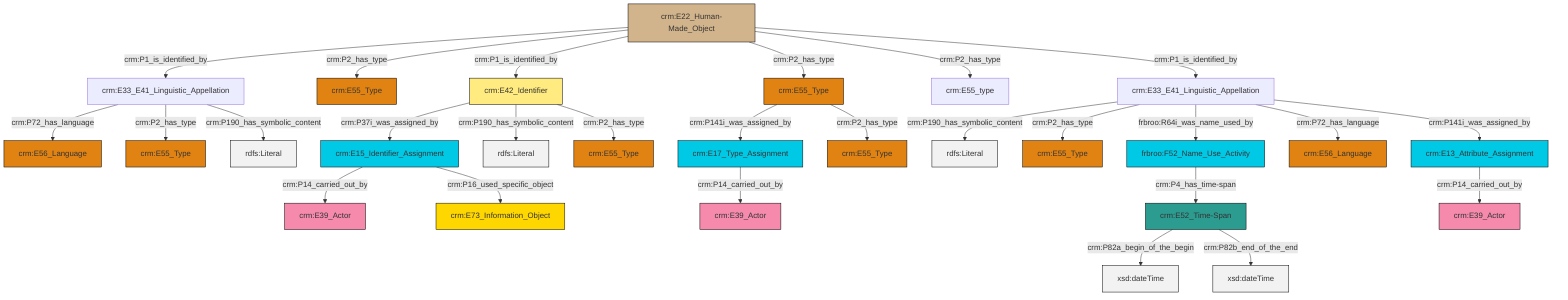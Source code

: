 graph TD
classDef Literal fill:#f2f2f2,stroke:#000000;
classDef CRM_Entity fill:#FFFFFF,stroke:#000000;
classDef Temporal_Entity fill:#00C9E6, stroke:#000000;
classDef Type fill:#E18312, stroke:#000000;
classDef Time-Span fill:#2C9C91, stroke:#000000;
classDef Appellation fill:#FFEB7F, stroke:#000000;
classDef Place fill:#008836, stroke:#000000;
classDef Persistent_Item fill:#B266B2, stroke:#000000;
classDef Conceptual_Object fill:#FFD700, stroke:#000000;
classDef Physical_Thing fill:#D2B48C, stroke:#000000;
classDef Actor fill:#f58aad, stroke:#000000;
classDef PC_Classes fill:#4ce600, stroke:#000000;
classDef Multi fill:#cccccc,stroke:#000000;

4["crm:E17_Type_Assignment"]:::Temporal_Entity -->|crm:P14_carried_out_by| 5["crm:E39_Actor"]:::Actor
8["crm:E15_Identifier_Assignment"]:::Temporal_Entity -->|crm:P14_carried_out_by| 9["crm:E39_Actor"]:::Actor
10["crm:E22_Human-Made_Object"]:::Physical_Thing -->|crm:P1_is_identified_by| 11["crm:E33_E41_Linguistic_Appellation"]:::Default
8["crm:E15_Identifier_Assignment"]:::Temporal_Entity -->|crm:P16_used_specific_object| 14["crm:E73_Information_Object"]:::Conceptual_Object
16["crm:E33_E41_Linguistic_Appellation"]:::Default -->|crm:P190_has_symbolic_content| 17[rdfs:Literal]:::Literal
16["crm:E33_E41_Linguistic_Appellation"]:::Default -->|crm:P2_has_type| 19["crm:E55_Type"]:::Type
20["crm:E42_Identifier"]:::Appellation -->|crm:P37i_was_assigned_by| 8["crm:E15_Identifier_Assignment"]:::Temporal_Entity
20["crm:E42_Identifier"]:::Appellation -->|crm:P190_has_symbolic_content| 22[rdfs:Literal]:::Literal
16["crm:E33_E41_Linguistic_Appellation"]:::Default -->|frbroo:R64i_was_name_used_by| 12["frbroo:F52_Name_Use_Activity"]:::Temporal_Entity
10["crm:E22_Human-Made_Object"]:::Physical_Thing -->|crm:P2_has_type| 30["crm:E55_Type"]:::Type
31["crm:E55_Type"]:::Type -->|crm:P141i_was_assigned_by| 4["crm:E17_Type_Assignment"]:::Temporal_Entity
11["crm:E33_E41_Linguistic_Appellation"]:::Default -->|crm:P72_has_language| 32["crm:E56_Language"]:::Type
10["crm:E22_Human-Made_Object"]:::Physical_Thing -->|crm:P1_is_identified_by| 20["crm:E42_Identifier"]:::Appellation
16["crm:E33_E41_Linguistic_Appellation"]:::Default -->|crm:P72_has_language| 33["crm:E56_Language"]:::Type
11["crm:E33_E41_Linguistic_Appellation"]:::Default -->|crm:P2_has_type| 0["crm:E55_Type"]:::Type
10["crm:E22_Human-Made_Object"]:::Physical_Thing -->|crm:P2_has_type| 31["crm:E55_Type"]:::Type
12["frbroo:F52_Name_Use_Activity"]:::Temporal_Entity -->|crm:P4_has_time-span| 2["crm:E52_Time-Span"]:::Time-Span
11["crm:E33_E41_Linguistic_Appellation"]:::Default -->|crm:P190_has_symbolic_content| 34[rdfs:Literal]:::Literal
31["crm:E55_Type"]:::Type -->|crm:P2_has_type| 6["crm:E55_Type"]:::Type
2["crm:E52_Time-Span"]:::Time-Span -->|crm:P82a_begin_of_the_begin| 35[xsd:dateTime]:::Literal
10["crm:E22_Human-Made_Object"]:::Physical_Thing -->|crm:P2_has_type| 36["crm:E55_type"]:::Default
10["crm:E22_Human-Made_Object"]:::Physical_Thing -->|crm:P1_is_identified_by| 16["crm:E33_E41_Linguistic_Appellation"]:::Default
26["crm:E13_Attribute_Assignment"]:::Temporal_Entity -->|crm:P14_carried_out_by| 28["crm:E39_Actor"]:::Actor
16["crm:E33_E41_Linguistic_Appellation"]:::Default -->|crm:P141i_was_assigned_by| 26["crm:E13_Attribute_Assignment"]:::Temporal_Entity
2["crm:E52_Time-Span"]:::Time-Span -->|crm:P82b_end_of_the_end| 43[xsd:dateTime]:::Literal
20["crm:E42_Identifier"]:::Appellation -->|crm:P2_has_type| 23["crm:E55_Type"]:::Type